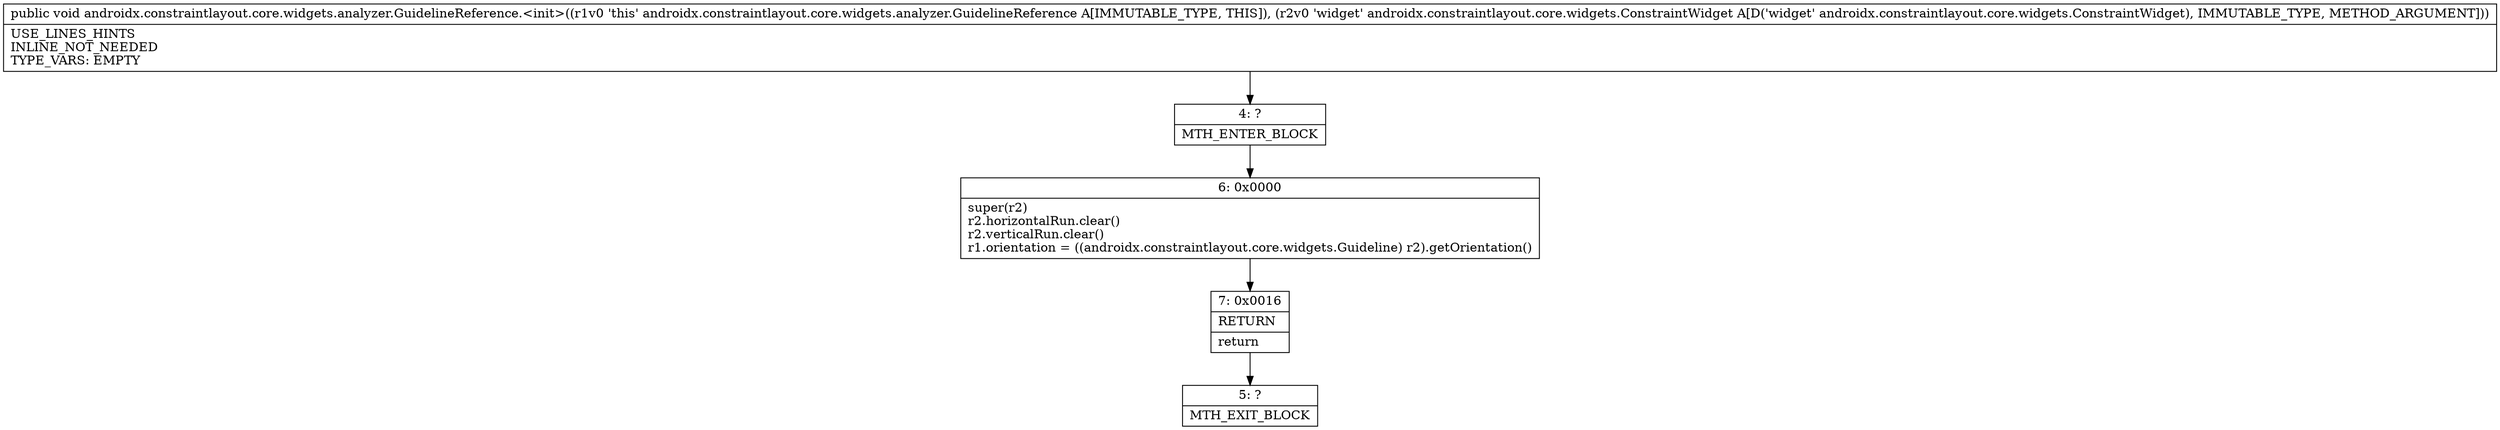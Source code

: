 digraph "CFG forandroidx.constraintlayout.core.widgets.analyzer.GuidelineReference.\<init\>(Landroidx\/constraintlayout\/core\/widgets\/ConstraintWidget;)V" {
Node_4 [shape=record,label="{4\:\ ?|MTH_ENTER_BLOCK\l}"];
Node_6 [shape=record,label="{6\:\ 0x0000|super(r2)\lr2.horizontalRun.clear()\lr2.verticalRun.clear()\lr1.orientation = ((androidx.constraintlayout.core.widgets.Guideline) r2).getOrientation()\l}"];
Node_7 [shape=record,label="{7\:\ 0x0016|RETURN\l|return\l}"];
Node_5 [shape=record,label="{5\:\ ?|MTH_EXIT_BLOCK\l}"];
MethodNode[shape=record,label="{public void androidx.constraintlayout.core.widgets.analyzer.GuidelineReference.\<init\>((r1v0 'this' androidx.constraintlayout.core.widgets.analyzer.GuidelineReference A[IMMUTABLE_TYPE, THIS]), (r2v0 'widget' androidx.constraintlayout.core.widgets.ConstraintWidget A[D('widget' androidx.constraintlayout.core.widgets.ConstraintWidget), IMMUTABLE_TYPE, METHOD_ARGUMENT]))  | USE_LINES_HINTS\lINLINE_NOT_NEEDED\lTYPE_VARS: EMPTY\l}"];
MethodNode -> Node_4;Node_4 -> Node_6;
Node_6 -> Node_7;
Node_7 -> Node_5;
}

